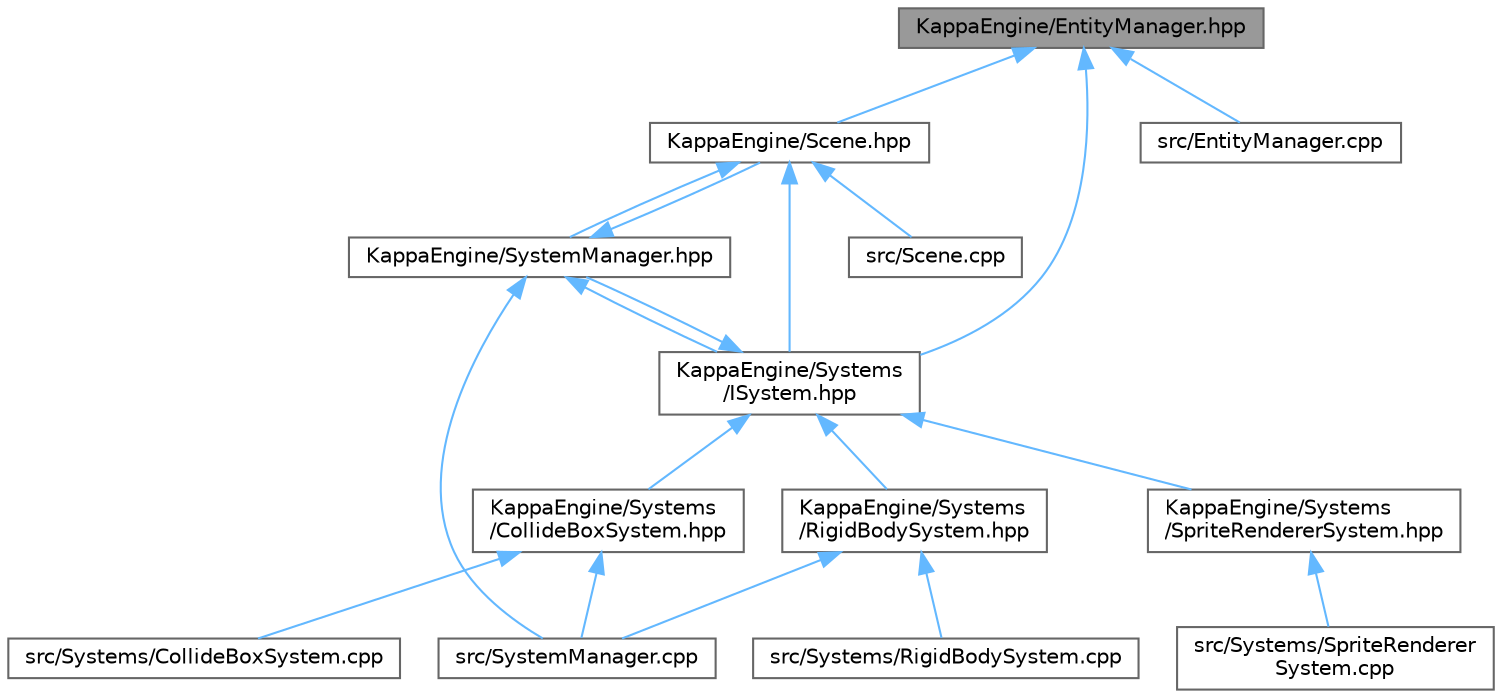 digraph "KappaEngine/EntityManager.hpp"
{
 // LATEX_PDF_SIZE
  bgcolor="transparent";
  edge [fontname=Helvetica,fontsize=10,labelfontname=Helvetica,labelfontsize=10];
  node [fontname=Helvetica,fontsize=10,shape=box,height=0.2,width=0.4];
  Node1 [label="KappaEngine/EntityManager.hpp",height=0.2,width=0.4,color="gray40", fillcolor="grey60", style="filled", fontcolor="black",tooltip=" "];
  Node1 -> Node2 [dir="back",color="steelblue1",style="solid"];
  Node2 [label="KappaEngine/Scene.hpp",height=0.2,width=0.4,color="grey40", fillcolor="white", style="filled",URL="$_scene_8hpp.html",tooltip=" "];
  Node2 -> Node3 [dir="back",color="steelblue1",style="solid"];
  Node3 [label="KappaEngine/SystemManager.hpp",height=0.2,width=0.4,color="grey40", fillcolor="white", style="filled",URL="$_system_manager_8hpp.html",tooltip=" "];
  Node3 -> Node2 [dir="back",color="steelblue1",style="solid"];
  Node3 -> Node4 [dir="back",color="steelblue1",style="solid"];
  Node4 [label="KappaEngine/Systems\l/ISystem.hpp",height=0.2,width=0.4,color="grey40", fillcolor="white", style="filled",URL="$_i_system_8hpp.html",tooltip=" "];
  Node4 -> Node3 [dir="back",color="steelblue1",style="solid"];
  Node4 -> Node5 [dir="back",color="steelblue1",style="solid"];
  Node5 [label="KappaEngine/Systems\l/CollideBoxSystem.hpp",height=0.2,width=0.4,color="grey40", fillcolor="white", style="filled",URL="$_collide_box_system_8hpp.html",tooltip=" "];
  Node5 -> Node6 [dir="back",color="steelblue1",style="solid"];
  Node6 [label="src/SystemManager.cpp",height=0.2,width=0.4,color="grey40", fillcolor="white", style="filled",URL="$_system_manager_8cpp.html",tooltip=" "];
  Node5 -> Node7 [dir="back",color="steelblue1",style="solid"];
  Node7 [label="src/Systems/CollideBoxSystem.cpp",height=0.2,width=0.4,color="grey40", fillcolor="white", style="filled",URL="$_collide_box_system_8cpp.html",tooltip=" "];
  Node4 -> Node8 [dir="back",color="steelblue1",style="solid"];
  Node8 [label="KappaEngine/Systems\l/RigidBodySystem.hpp",height=0.2,width=0.4,color="grey40", fillcolor="white", style="filled",URL="$_rigid_body_system_8hpp.html",tooltip=" "];
  Node8 -> Node6 [dir="back",color="steelblue1",style="solid"];
  Node8 -> Node9 [dir="back",color="steelblue1",style="solid"];
  Node9 [label="src/Systems/RigidBodySystem.cpp",height=0.2,width=0.4,color="grey40", fillcolor="white", style="filled",URL="$_rigid_body_system_8cpp.html",tooltip=" "];
  Node4 -> Node10 [dir="back",color="steelblue1",style="solid"];
  Node10 [label="KappaEngine/Systems\l/SpriteRendererSystem.hpp",height=0.2,width=0.4,color="grey40", fillcolor="white", style="filled",URL="$_sprite_renderer_system_8hpp.html",tooltip=" "];
  Node10 -> Node11 [dir="back",color="steelblue1",style="solid"];
  Node11 [label="src/Systems/SpriteRenderer\lSystem.cpp",height=0.2,width=0.4,color="grey40", fillcolor="white", style="filled",URL="$_sprite_renderer_system_8cpp.html",tooltip=" "];
  Node3 -> Node6 [dir="back",color="steelblue1",style="solid"];
  Node2 -> Node4 [dir="back",color="steelblue1",style="solid"];
  Node2 -> Node12 [dir="back",color="steelblue1",style="solid"];
  Node12 [label="src/Scene.cpp",height=0.2,width=0.4,color="grey40", fillcolor="white", style="filled",URL="$_scene_8cpp.html",tooltip=" "];
  Node1 -> Node4 [dir="back",color="steelblue1",style="solid"];
  Node1 -> Node13 [dir="back",color="steelblue1",style="solid"];
  Node13 [label="src/EntityManager.cpp",height=0.2,width=0.4,color="grey40", fillcolor="white", style="filled",URL="$_entity_manager_8cpp.html",tooltip=" "];
}
